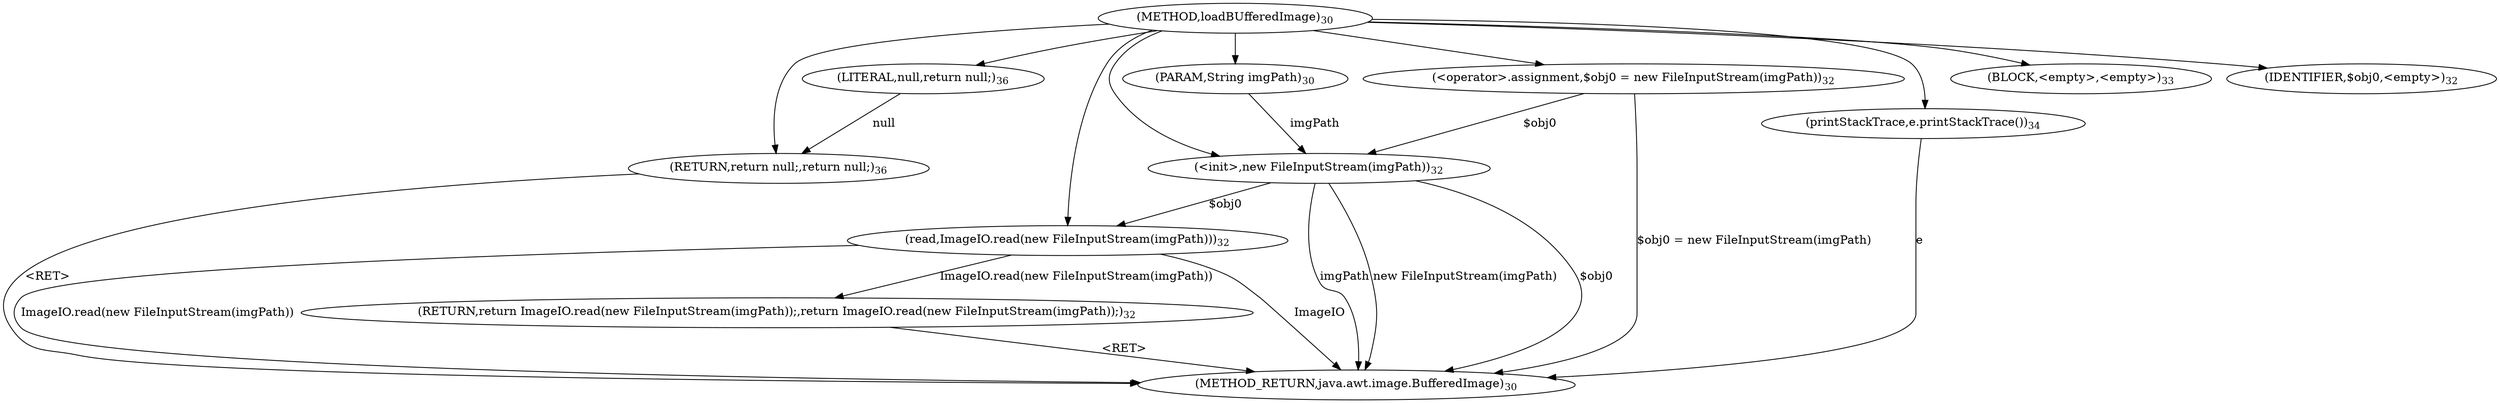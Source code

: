 digraph "loadBUfferedImage" {  
"23" [label = <(METHOD,loadBUfferedImage)<SUB>30</SUB>> ]
"48" [label = <(METHOD_RETURN,java.awt.image.BufferedImage)<SUB>30</SUB>> ]
"24" [label = <(PARAM,String imgPath)<SUB>30</SUB>> ]
"44" [label = <(RETURN,return null;,return null;)<SUB>36</SUB>> ]
"45" [label = <(LITERAL,null,return null;)<SUB>36</SUB>> ]
"28" [label = <(RETURN,return ImageIO.read(new FileInputStream(imgPath));,return ImageIO.read(new FileInputStream(imgPath));)<SUB>32</SUB>> ]
"41" [label = <(BLOCK,&lt;empty&gt;,&lt;empty&gt;)<SUB>33</SUB>> ]
"29" [label = <(read,ImageIO.read(new FileInputStream(imgPath)))<SUB>32</SUB>> ]
"42" [label = <(printStackTrace,e.printStackTrace())<SUB>34</SUB>> ]
"29" [label = <(read,ImageIO.read(new FileInputStream(imgPath)))<SUB>32</SUB>> ]
"29" [label = <(read,ImageIO.read(new FileInputStream(imgPath)))<SUB>32</SUB>> ]
"42" [label = <(printStackTrace,e.printStackTrace())<SUB>34</SUB>> ]
"33" [label = <(&lt;operator&gt;.assignment,$obj0 = new FileInputStream(imgPath))<SUB>32</SUB>> ]
"36" [label = <(&lt;init&gt;,new FileInputStream(imgPath))<SUB>32</SUB>> ]
"39" [label = <(IDENTIFIER,$obj0,&lt;empty&gt;)<SUB>32</SUB>> ]
"33" [label = <(&lt;operator&gt;.assignment,$obj0 = new FileInputStream(imgPath))<SUB>32</SUB>> ]
"33" [label = <(&lt;operator&gt;.assignment,$obj0 = new FileInputStream(imgPath))<SUB>32</SUB>> ]
"36" [label = <(&lt;init&gt;,new FileInputStream(imgPath))<SUB>32</SUB>> ]
"36" [label = <(&lt;init&gt;,new FileInputStream(imgPath))<SUB>32</SUB>> ]
  "44" -> "48"  [ label = "&lt;RET&gt;"] 
  "28" -> "48"  [ label = "&lt;RET&gt;"] 
  "29" -> "48"  [ label = "ImageIO"] 
  "33" -> "48"  [ label = "$obj0 = new FileInputStream(imgPath)"] 
  "36" -> "48"  [ label = "$obj0"] 
  "36" -> "48"  [ label = "imgPath"] 
  "36" -> "48"  [ label = "new FileInputStream(imgPath)"] 
  "29" -> "48"  [ label = "ImageIO.read(new FileInputStream(imgPath))"] 
  "42" -> "48"  [ label = "e"] 
  "23" -> "24" 
  "45" -> "44"  [ label = "null"] 
  "23" -> "44" 
  "23" -> "45" 
  "29" -> "28"  [ label = "ImageIO.read(new FileInputStream(imgPath))"] 
  "23" -> "41" 
  "23" -> "29" 
  "36" -> "29"  [ label = "$obj0"] 
  "23" -> "42" 
  "23" -> "33" 
  "23" -> "39" 
  "33" -> "36"  [ label = "$obj0"] 
  "23" -> "36" 
  "24" -> "36"  [ label = "imgPath"] 
}
